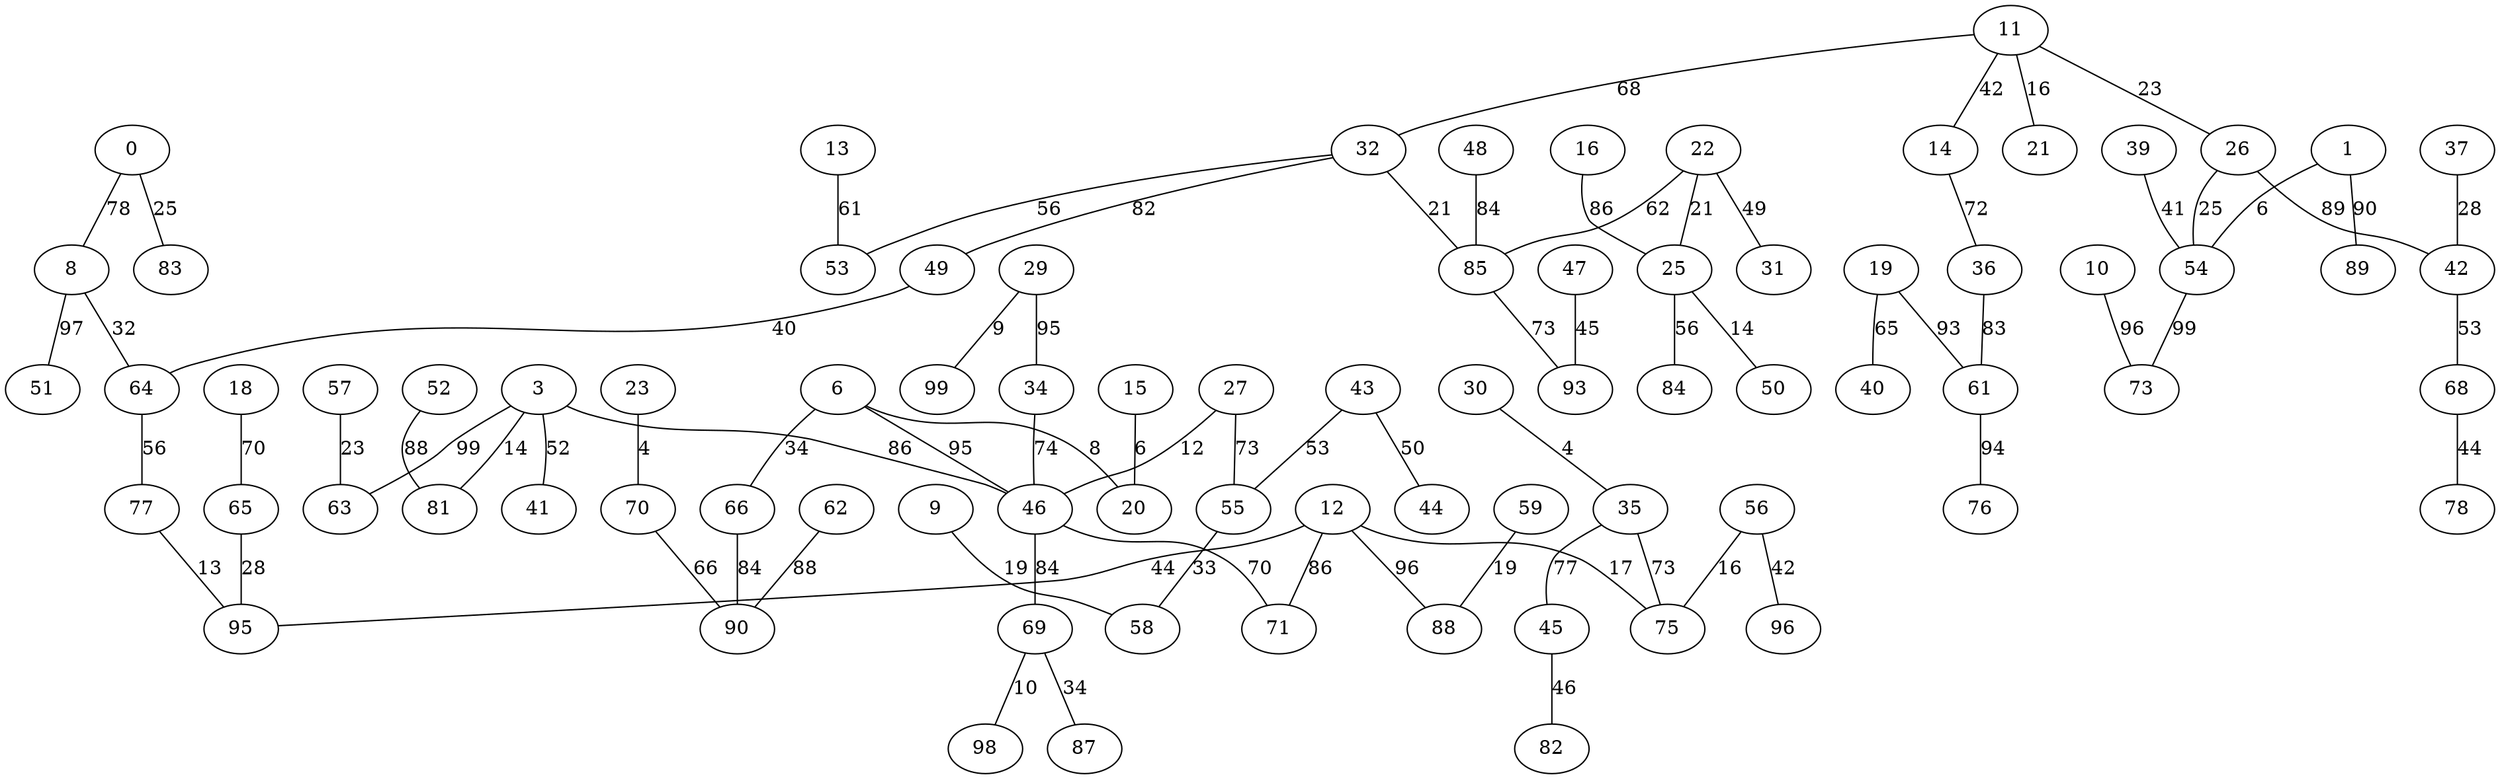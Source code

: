 graph {
  0 [label="0"];
  1 [label="1"];
  3 [label="3"];
  6 [label="6"];
  8 [label="8"];
  9 [label="9"];
  10 [label="10"];
  11 [label="11"];
  12 [label="12"];
  13 [label="13"];
  14 [label="14"];
  15 [label="15"];
  16 [label="16"];
  18 [label="18"];
  19 [label="19"];
  20 [label="20"];
  21 [label="21"];
  22 [label="22"];
  23 [label="23"];
  25 [label="25"];
  26 [label="26"];
  27 [label="27"];
  29 [label="29"];
  30 [label="30"];
  31 [label="31"];
  32 [label="32"];
  34 [label="34"];
  35 [label="35"];
  36 [label="36"];
  37 [label="37"];
  39 [label="39"];
  40 [label="40"];
  41 [label="41"];
  42 [label="42"];
  43 [label="43"];
  44 [label="44"];
  45 [label="45"];
  46 [label="46"];
  47 [label="47"];
  48 [label="48"];
  49 [label="49"];
  50 [label="50"];
  51 [label="51"];
  52 [label="52"];
  53 [label="53"];
  54 [label="54"];
  55 [label="55"];
  56 [label="56"];
  57 [label="57"];
  58 [label="58"];
  59 [label="59"];
  61 [label="61"];
  62 [label="62"];
  63 [label="63"];
  64 [label="64"];
  65 [label="65"];
  66 [label="66"];
  68 [label="68"];
  69 [label="69"];
  70 [label="70"];
  71 [label="71"];
  73 [label="73"];
  75 [label="75"];
  76 [label="76"];
  77 [label="77"];
  78 [label="78"];
  81 [label="81"];
  82 [label="82"];
  83 [label="83"];
  84 [label="84"];
  85 [label="85"];
  87 [label="87"];
  88 [label="88"];
  89 [label="89"];
  90 [label="90"];
  93 [label="93"];
  95 [label="95"];
  96 [label="96"];
  98 [label="98"];
  99 [label="99"];
  0 -- 8 [label="78"];
  0 -- 83 [label="25"];
  1 -- 89 [label="90"];
  1 -- 54 [label="6"];
  3 -- 81 [label="14"];
  3 -- 63 [label="99"];
  3 -- 46 [label="86"];
  3 -- 41 [label="52"];
  6 -- 66 [label="34"];
  6 -- 46 [label="95"];
  6 -- 20 [label="8"];
  8 -- 64 [label="32"];
  8 -- 51 [label="97"];
  9 -- 58 [label="19"];
  10 -- 73 [label="96"];
  11 -- 14 [label="42"];
  11 -- 32 [label="68"];
  11 -- 21 [label="16"];
  11 -- 26 [label="23"];
  12 -- 71 [label="86"];
  12 -- 75 [label="17"];
  12 -- 88 [label="96"];
  12 -- 95 [label="44"];
  13 -- 53 [label="61"];
  14 -- 36 [label="72"];
  15 -- 20 [label="6"];
  16 -- 25 [label="86"];
  18 -- 65 [label="70"];
  19 -- 61 [label="93"];
  19 -- 40 [label="65"];
  22 -- 25 [label="21"];
  22 -- 31 [label="49"];
  22 -- 85 [label="62"];
  23 -- 70 [label="4"];
  25 -- 84 [label="56"];
  25 -- 50 [label="14"];
  26 -- 42 [label="89"];
  26 -- 54 [label="25"];
  27 -- 55 [label="73"];
  27 -- 46 [label="12"];
  29 -- 34 [label="95"];
  29 -- 99 [label="9"];
  30 -- 35 [label="4"];
  32 -- 53 [label="56"];
  32 -- 49 [label="82"];
  32 -- 85 [label="21"];
  34 -- 46 [label="74"];
  35 -- 75 [label="73"];
  35 -- 45 [label="77"];
  36 -- 61 [label="83"];
  37 -- 42 [label="28"];
  39 -- 54 [label="41"];
  42 -- 68 [label="53"];
  43 -- 44 [label="50"];
  43 -- 55 [label="53"];
  45 -- 82 [label="46"];
  46 -- 69 [label="84"];
  46 -- 71 [label="70"];
  47 -- 93 [label="45"];
  48 -- 85 [label="84"];
  49 -- 64 [label="40"];
  52 -- 81 [label="88"];
  54 -- 73 [label="99"];
  55 -- 58 [label="33"];
  56 -- 75 [label="16"];
  56 -- 96 [label="42"];
  57 -- 63 [label="23"];
  59 -- 88 [label="19"];
  61 -- 76 [label="94"];
  62 -- 90 [label="88"];
  64 -- 77 [label="56"];
  65 -- 95 [label="28"];
  66 -- 90 [label="84"];
  68 -- 78 [label="44"];
  69 -- 87 [label="34"];
  69 -- 98 [label="10"];
  70 -- 90 [label="66"];
  77 -- 95 [label="13"];
  85 -- 93 [label="73"];
}